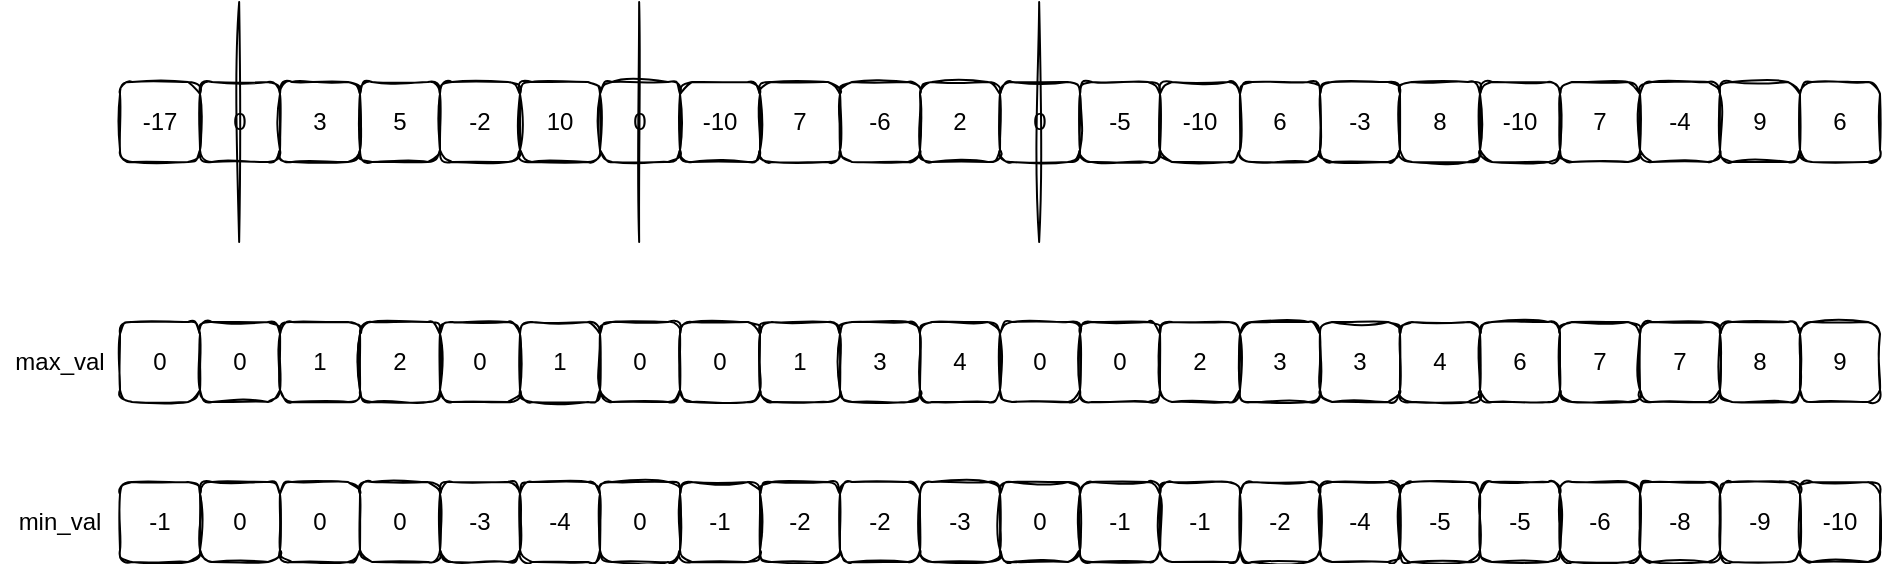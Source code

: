 <mxfile version="14.6.13" type="device"><diagram id="-WE_-LAucKhAJmEtMPgB" name="第 1 页"><mxGraphModel dx="1185" dy="703" grid="1" gridSize="10" guides="1" tooltips="1" connect="1" arrows="1" fold="1" page="1" pageScale="1" pageWidth="850" pageHeight="1100" math="0" shadow="0"><root><mxCell id="0"/><mxCell id="1" parent="0"/><mxCell id="v3RYaqy_rNEaTYLSc-Yr-5" value="3" style="rounded=1;whiteSpace=wrap;html=1;fillColor=none;sketch=1;" parent="1" vertex="1"><mxGeometry x="160" y="80" width="40" height="40" as="geometry"/></mxCell><mxCell id="v3RYaqy_rNEaTYLSc-Yr-6" value="5" style="rounded=1;whiteSpace=wrap;html=1;fillColor=none;sketch=1;" parent="1" vertex="1"><mxGeometry x="200" y="80" width="40" height="40" as="geometry"/></mxCell><mxCell id="v3RYaqy_rNEaTYLSc-Yr-7" value="10" style="rounded=1;whiteSpace=wrap;html=1;fillColor=none;sketch=1;" parent="1" vertex="1"><mxGeometry x="280" y="80" width="40" height="40" as="geometry"/></mxCell><mxCell id="v3RYaqy_rNEaTYLSc-Yr-8" value="-2" style="rounded=1;whiteSpace=wrap;html=1;fillColor=none;sketch=1;" parent="1" vertex="1"><mxGeometry x="240" y="80" width="40" height="40" as="geometry"/></mxCell><mxCell id="v3RYaqy_rNEaTYLSc-Yr-9" value="0" style="rounded=1;whiteSpace=wrap;html=1;fillColor=none;sketch=1;" parent="1" vertex="1"><mxGeometry x="320" y="80" width="40" height="40" as="geometry"/></mxCell><mxCell id="v3RYaqy_rNEaTYLSc-Yr-10" value="-10" style="rounded=1;whiteSpace=wrap;html=1;fillColor=none;sketch=1;" parent="1" vertex="1"><mxGeometry x="360" y="80" width="40" height="40" as="geometry"/></mxCell><mxCell id="v3RYaqy_rNEaTYLSc-Yr-11" value="-6" style="rounded=1;whiteSpace=wrap;html=1;fillColor=none;sketch=1;" parent="1" vertex="1"><mxGeometry x="440" y="80" width="40" height="40" as="geometry"/></mxCell><mxCell id="v3RYaqy_rNEaTYLSc-Yr-12" value="-5" style="rounded=1;whiteSpace=wrap;html=1;fillColor=none;sketch=1;" parent="1" vertex="1"><mxGeometry x="560" y="80" width="40" height="40" as="geometry"/></mxCell><mxCell id="v3RYaqy_rNEaTYLSc-Yr-13" value="-10" style="rounded=1;whiteSpace=wrap;html=1;fillColor=none;sketch=1;" parent="1" vertex="1"><mxGeometry x="600" y="80" width="40" height="40" as="geometry"/></mxCell><mxCell id="v3RYaqy_rNEaTYLSc-Yr-14" value="6" style="rounded=1;whiteSpace=wrap;html=1;fillColor=none;sketch=1;" parent="1" vertex="1"><mxGeometry x="640" y="80" width="40" height="40" as="geometry"/></mxCell><mxCell id="v3RYaqy_rNEaTYLSc-Yr-15" value="-3" style="rounded=1;whiteSpace=wrap;html=1;fillColor=none;sketch=1;" parent="1" vertex="1"><mxGeometry x="680" y="80" width="40" height="40" as="geometry"/></mxCell><mxCell id="v3RYaqy_rNEaTYLSc-Yr-16" value="8" style="rounded=1;whiteSpace=wrap;html=1;fillColor=none;sketch=1;" parent="1" vertex="1"><mxGeometry x="720" y="80" width="40" height="40" as="geometry"/></mxCell><mxCell id="v3RYaqy_rNEaTYLSc-Yr-17" value="7" style="rounded=1;whiteSpace=wrap;html=1;fillColor=none;sketch=1;" parent="1" vertex="1"><mxGeometry x="800" y="80" width="40" height="40" as="geometry"/></mxCell><mxCell id="v3RYaqy_rNEaTYLSc-Yr-18" value="-10" style="rounded=1;whiteSpace=wrap;html=1;fillColor=none;sketch=1;" parent="1" vertex="1"><mxGeometry x="760" y="80" width="40" height="40" as="geometry"/></mxCell><mxCell id="v3RYaqy_rNEaTYLSc-Yr-19" value="-4" style="rounded=1;whiteSpace=wrap;html=1;fillColor=none;sketch=1;" parent="1" vertex="1"><mxGeometry x="840" y="80" width="40" height="40" as="geometry"/></mxCell><mxCell id="v3RYaqy_rNEaTYLSc-Yr-20" value="9" style="rounded=1;whiteSpace=wrap;html=1;fillColor=none;sketch=1;" parent="1" vertex="1"><mxGeometry x="880" y="80" width="40" height="40" as="geometry"/></mxCell><mxCell id="v3RYaqy_rNEaTYLSc-Yr-21" value="6" style="rounded=1;whiteSpace=wrap;html=1;fillColor=none;sketch=1;" parent="1" vertex="1"><mxGeometry x="920" y="80" width="40" height="40" as="geometry"/></mxCell><mxCell id="v3RYaqy_rNEaTYLSc-Yr-25" value="" style="endArrow=none;html=1;sketch=1;" parent="1" edge="1"><mxGeometry width="50" height="50" relative="1" as="geometry"><mxPoint x="339.58" y="160" as="sourcePoint"/><mxPoint x="339.58" y="40" as="targetPoint"/></mxGeometry></mxCell><mxCell id="v3RYaqy_rNEaTYLSc-Yr-26" value="0" style="rounded=1;whiteSpace=wrap;html=1;fillColor=none;sketch=1;" parent="1" vertex="1"><mxGeometry x="520" y="80" width="40" height="40" as="geometry"/></mxCell><mxCell id="v3RYaqy_rNEaTYLSc-Yr-27" value="" style="endArrow=none;html=1;sketch=1;" parent="1" edge="1"><mxGeometry width="50" height="50" relative="1" as="geometry"><mxPoint x="539.58" y="160" as="sourcePoint"/><mxPoint x="539.58" y="40" as="targetPoint"/></mxGeometry></mxCell><mxCell id="v3RYaqy_rNEaTYLSc-Yr-28" value="7" style="rounded=1;whiteSpace=wrap;html=1;fillColor=none;sketch=1;" parent="1" vertex="1"><mxGeometry x="400" y="80" width="40" height="40" as="geometry"/></mxCell><mxCell id="v3RYaqy_rNEaTYLSc-Yr-29" value="2" style="rounded=1;whiteSpace=wrap;html=1;fillColor=none;sketch=1;" parent="1" vertex="1"><mxGeometry x="480" y="80" width="40" height="40" as="geometry"/></mxCell><mxCell id="v3RYaqy_rNEaTYLSc-Yr-42" value="0" style="rounded=1;whiteSpace=wrap;html=1;fillColor=none;sketch=1;" parent="1" vertex="1"><mxGeometry x="120" y="80" width="40" height="40" as="geometry"/></mxCell><mxCell id="v3RYaqy_rNEaTYLSc-Yr-43" value="" style="endArrow=none;html=1;sketch=1;" parent="1" edge="1"><mxGeometry width="50" height="50" relative="1" as="geometry"><mxPoint x="139.58" y="160" as="sourcePoint"/><mxPoint x="139.58" y="40" as="targetPoint"/></mxGeometry></mxCell><mxCell id="v3RYaqy_rNEaTYLSc-Yr-44" value="-17" style="rounded=1;whiteSpace=wrap;html=1;fillColor=none;sketch=1;" parent="1" vertex="1"><mxGeometry x="80" y="80" width="40" height="40" as="geometry"/></mxCell><mxCell id="8ix7vlfAFoQVzvDL8Rel-1" value="0" style="rounded=1;whiteSpace=wrap;html=1;fillColor=none;sketch=1;" vertex="1" parent="1"><mxGeometry x="80" y="200" width="40" height="40" as="geometry"/></mxCell><mxCell id="8ix7vlfAFoQVzvDL8Rel-2" value="max_val" style="text;html=1;strokeColor=none;fillColor=none;align=center;verticalAlign=middle;whiteSpace=wrap;rounded=0;" vertex="1" parent="1"><mxGeometry x="20" y="210" width="60" height="20" as="geometry"/></mxCell><mxCell id="8ix7vlfAFoQVzvDL8Rel-3" value="min_val" style="text;html=1;strokeColor=none;fillColor=none;align=center;verticalAlign=middle;whiteSpace=wrap;rounded=0;" vertex="1" parent="1"><mxGeometry x="20" y="290" width="60" height="20" as="geometry"/></mxCell><mxCell id="8ix7vlfAFoQVzvDL8Rel-4" value="0" style="rounded=1;whiteSpace=wrap;html=1;fillColor=none;sketch=1;" vertex="1" parent="1"><mxGeometry x="120" y="200" width="40" height="40" as="geometry"/></mxCell><mxCell id="8ix7vlfAFoQVzvDL8Rel-5" value="1" style="rounded=1;whiteSpace=wrap;html=1;fillColor=none;sketch=1;" vertex="1" parent="1"><mxGeometry x="160" y="200" width="40" height="40" as="geometry"/></mxCell><mxCell id="8ix7vlfAFoQVzvDL8Rel-6" value="2" style="rounded=1;whiteSpace=wrap;html=1;fillColor=none;sketch=1;" vertex="1" parent="1"><mxGeometry x="200" y="200" width="40" height="40" as="geometry"/></mxCell><mxCell id="8ix7vlfAFoQVzvDL8Rel-7" value="0" style="rounded=1;whiteSpace=wrap;html=1;fillColor=none;sketch=1;" vertex="1" parent="1"><mxGeometry x="240" y="200" width="40" height="40" as="geometry"/></mxCell><mxCell id="8ix7vlfAFoQVzvDL8Rel-8" value="1" style="rounded=1;whiteSpace=wrap;html=1;fillColor=none;sketch=1;" vertex="1" parent="1"><mxGeometry x="280" y="200" width="40" height="40" as="geometry"/></mxCell><mxCell id="8ix7vlfAFoQVzvDL8Rel-9" value="0" style="rounded=1;whiteSpace=wrap;html=1;fillColor=none;sketch=1;" vertex="1" parent="1"><mxGeometry x="320" y="200" width="40" height="40" as="geometry"/></mxCell><mxCell id="8ix7vlfAFoQVzvDL8Rel-10" value="0" style="rounded=1;whiteSpace=wrap;html=1;fillColor=none;sketch=1;" vertex="1" parent="1"><mxGeometry x="360" y="200" width="40" height="40" as="geometry"/></mxCell><mxCell id="8ix7vlfAFoQVzvDL8Rel-11" value="1" style="rounded=1;whiteSpace=wrap;html=1;fillColor=none;sketch=1;" vertex="1" parent="1"><mxGeometry x="400" y="200" width="40" height="40" as="geometry"/></mxCell><mxCell id="8ix7vlfAFoQVzvDL8Rel-12" value="3" style="rounded=1;whiteSpace=wrap;html=1;fillColor=none;sketch=1;" vertex="1" parent="1"><mxGeometry x="440" y="200" width="40" height="40" as="geometry"/></mxCell><mxCell id="8ix7vlfAFoQVzvDL8Rel-13" value="4" style="rounded=1;whiteSpace=wrap;html=1;fillColor=none;sketch=1;" vertex="1" parent="1"><mxGeometry x="480" y="200" width="40" height="40" as="geometry"/></mxCell><mxCell id="8ix7vlfAFoQVzvDL8Rel-14" value="0" style="rounded=1;whiteSpace=wrap;html=1;fillColor=none;sketch=1;" vertex="1" parent="1"><mxGeometry x="520" y="200" width="40" height="40" as="geometry"/></mxCell><mxCell id="8ix7vlfAFoQVzvDL8Rel-15" value="0" style="rounded=1;whiteSpace=wrap;html=1;fillColor=none;sketch=1;" vertex="1" parent="1"><mxGeometry x="560" y="200" width="40" height="40" as="geometry"/></mxCell><mxCell id="8ix7vlfAFoQVzvDL8Rel-16" value="2" style="rounded=1;whiteSpace=wrap;html=1;fillColor=none;sketch=1;" vertex="1" parent="1"><mxGeometry x="600" y="200" width="40" height="40" as="geometry"/></mxCell><mxCell id="8ix7vlfAFoQVzvDL8Rel-17" value="3" style="rounded=1;whiteSpace=wrap;html=1;fillColor=none;sketch=1;" vertex="1" parent="1"><mxGeometry x="640" y="200" width="40" height="40" as="geometry"/></mxCell><mxCell id="8ix7vlfAFoQVzvDL8Rel-18" value="3" style="rounded=1;whiteSpace=wrap;html=1;fillColor=none;sketch=1;" vertex="1" parent="1"><mxGeometry x="680" y="200" width="40" height="40" as="geometry"/></mxCell><mxCell id="8ix7vlfAFoQVzvDL8Rel-19" value="4" style="rounded=1;whiteSpace=wrap;html=1;fillColor=none;sketch=1;" vertex="1" parent="1"><mxGeometry x="720" y="200" width="40" height="40" as="geometry"/></mxCell><mxCell id="8ix7vlfAFoQVzvDL8Rel-20" value="6" style="rounded=1;whiteSpace=wrap;html=1;fillColor=none;sketch=1;" vertex="1" parent="1"><mxGeometry x="760" y="200" width="40" height="40" as="geometry"/></mxCell><mxCell id="8ix7vlfAFoQVzvDL8Rel-21" value="7" style="rounded=1;whiteSpace=wrap;html=1;fillColor=none;sketch=1;" vertex="1" parent="1"><mxGeometry x="800" y="200" width="40" height="40" as="geometry"/></mxCell><mxCell id="8ix7vlfAFoQVzvDL8Rel-22" value="7" style="rounded=1;whiteSpace=wrap;html=1;fillColor=none;sketch=1;" vertex="1" parent="1"><mxGeometry x="840" y="200" width="40" height="40" as="geometry"/></mxCell><mxCell id="8ix7vlfAFoQVzvDL8Rel-23" value="8" style="rounded=1;whiteSpace=wrap;html=1;fillColor=none;sketch=1;" vertex="1" parent="1"><mxGeometry x="880" y="200" width="40" height="40" as="geometry"/></mxCell><mxCell id="8ix7vlfAFoQVzvDL8Rel-24" value="9" style="rounded=1;whiteSpace=wrap;html=1;fillColor=none;sketch=1;" vertex="1" parent="1"><mxGeometry x="920" y="200" width="40" height="40" as="geometry"/></mxCell><mxCell id="8ix7vlfAFoQVzvDL8Rel-27" value="-1" style="rounded=1;whiteSpace=wrap;html=1;fillColor=none;sketch=1;" vertex="1" parent="1"><mxGeometry x="80" y="280" width="40" height="40" as="geometry"/></mxCell><mxCell id="8ix7vlfAFoQVzvDL8Rel-28" value="0" style="rounded=1;whiteSpace=wrap;html=1;fillColor=none;sketch=1;" vertex="1" parent="1"><mxGeometry x="120" y="280" width="40" height="40" as="geometry"/></mxCell><mxCell id="8ix7vlfAFoQVzvDL8Rel-29" value="0" style="rounded=1;whiteSpace=wrap;html=1;fillColor=none;sketch=1;" vertex="1" parent="1"><mxGeometry x="160" y="280" width="40" height="40" as="geometry"/></mxCell><mxCell id="8ix7vlfAFoQVzvDL8Rel-30" value="0" style="rounded=1;whiteSpace=wrap;html=1;fillColor=none;sketch=1;" vertex="1" parent="1"><mxGeometry x="200" y="280" width="40" height="40" as="geometry"/></mxCell><mxCell id="8ix7vlfAFoQVzvDL8Rel-31" value="-3" style="rounded=1;whiteSpace=wrap;html=1;fillColor=none;sketch=1;" vertex="1" parent="1"><mxGeometry x="240" y="280" width="40" height="40" as="geometry"/></mxCell><mxCell id="8ix7vlfAFoQVzvDL8Rel-32" value="-4" style="rounded=1;whiteSpace=wrap;html=1;fillColor=none;sketch=1;" vertex="1" parent="1"><mxGeometry x="280" y="280" width="40" height="40" as="geometry"/></mxCell><mxCell id="8ix7vlfAFoQVzvDL8Rel-33" value="0" style="rounded=1;whiteSpace=wrap;html=1;fillColor=none;sketch=1;" vertex="1" parent="1"><mxGeometry x="320" y="280" width="40" height="40" as="geometry"/></mxCell><mxCell id="8ix7vlfAFoQVzvDL8Rel-34" value="-1" style="rounded=1;whiteSpace=wrap;html=1;fillColor=none;sketch=1;" vertex="1" parent="1"><mxGeometry x="360" y="280" width="40" height="40" as="geometry"/></mxCell><mxCell id="8ix7vlfAFoQVzvDL8Rel-35" value="-2" style="rounded=1;whiteSpace=wrap;html=1;fillColor=none;sketch=1;" vertex="1" parent="1"><mxGeometry x="400" y="280" width="40" height="40" as="geometry"/></mxCell><mxCell id="8ix7vlfAFoQVzvDL8Rel-36" value="-2" style="rounded=1;whiteSpace=wrap;html=1;fillColor=none;sketch=1;" vertex="1" parent="1"><mxGeometry x="440" y="280" width="40" height="40" as="geometry"/></mxCell><mxCell id="8ix7vlfAFoQVzvDL8Rel-37" value="-3" style="rounded=1;whiteSpace=wrap;html=1;fillColor=none;sketch=1;" vertex="1" parent="1"><mxGeometry x="480" y="280" width="40" height="40" as="geometry"/></mxCell><mxCell id="8ix7vlfAFoQVzvDL8Rel-38" value="0" style="rounded=1;whiteSpace=wrap;html=1;fillColor=none;sketch=1;" vertex="1" parent="1"><mxGeometry x="520" y="280" width="40" height="40" as="geometry"/></mxCell><mxCell id="8ix7vlfAFoQVzvDL8Rel-39" value="-1" style="rounded=1;whiteSpace=wrap;html=1;fillColor=none;sketch=1;" vertex="1" parent="1"><mxGeometry x="560" y="280" width="40" height="40" as="geometry"/></mxCell><mxCell id="8ix7vlfAFoQVzvDL8Rel-40" value="-1" style="rounded=1;whiteSpace=wrap;html=1;fillColor=none;sketch=1;" vertex="1" parent="1"><mxGeometry x="600" y="280" width="40" height="40" as="geometry"/></mxCell><mxCell id="8ix7vlfAFoQVzvDL8Rel-41" value="-2" style="rounded=1;whiteSpace=wrap;html=1;fillColor=none;sketch=1;" vertex="1" parent="1"><mxGeometry x="640" y="280" width="40" height="40" as="geometry"/></mxCell><mxCell id="8ix7vlfAFoQVzvDL8Rel-42" value="-4" style="rounded=1;whiteSpace=wrap;html=1;fillColor=none;sketch=1;" vertex="1" parent="1"><mxGeometry x="680" y="280" width="40" height="40" as="geometry"/></mxCell><mxCell id="8ix7vlfAFoQVzvDL8Rel-43" value="-5" style="rounded=1;whiteSpace=wrap;html=1;fillColor=none;sketch=1;" vertex="1" parent="1"><mxGeometry x="720" y="280" width="40" height="40" as="geometry"/></mxCell><mxCell id="8ix7vlfAFoQVzvDL8Rel-44" value="-5" style="rounded=1;whiteSpace=wrap;html=1;fillColor=none;sketch=1;" vertex="1" parent="1"><mxGeometry x="760" y="280" width="40" height="40" as="geometry"/></mxCell><mxCell id="8ix7vlfAFoQVzvDL8Rel-45" value="-6" style="rounded=1;whiteSpace=wrap;html=1;fillColor=none;sketch=1;" vertex="1" parent="1"><mxGeometry x="800" y="280" width="40" height="40" as="geometry"/></mxCell><mxCell id="8ix7vlfAFoQVzvDL8Rel-46" value="-8" style="rounded=1;whiteSpace=wrap;html=1;fillColor=none;sketch=1;" vertex="1" parent="1"><mxGeometry x="840" y="280" width="40" height="40" as="geometry"/></mxCell><mxCell id="8ix7vlfAFoQVzvDL8Rel-47" value="-9" style="rounded=1;whiteSpace=wrap;html=1;fillColor=none;sketch=1;" vertex="1" parent="1"><mxGeometry x="880" y="280" width="40" height="40" as="geometry"/></mxCell><mxCell id="8ix7vlfAFoQVzvDL8Rel-48" value="-10" style="rounded=1;whiteSpace=wrap;html=1;fillColor=none;sketch=1;" vertex="1" parent="1"><mxGeometry x="920" y="280" width="40" height="40" as="geometry"/></mxCell></root></mxGraphModel></diagram></mxfile>